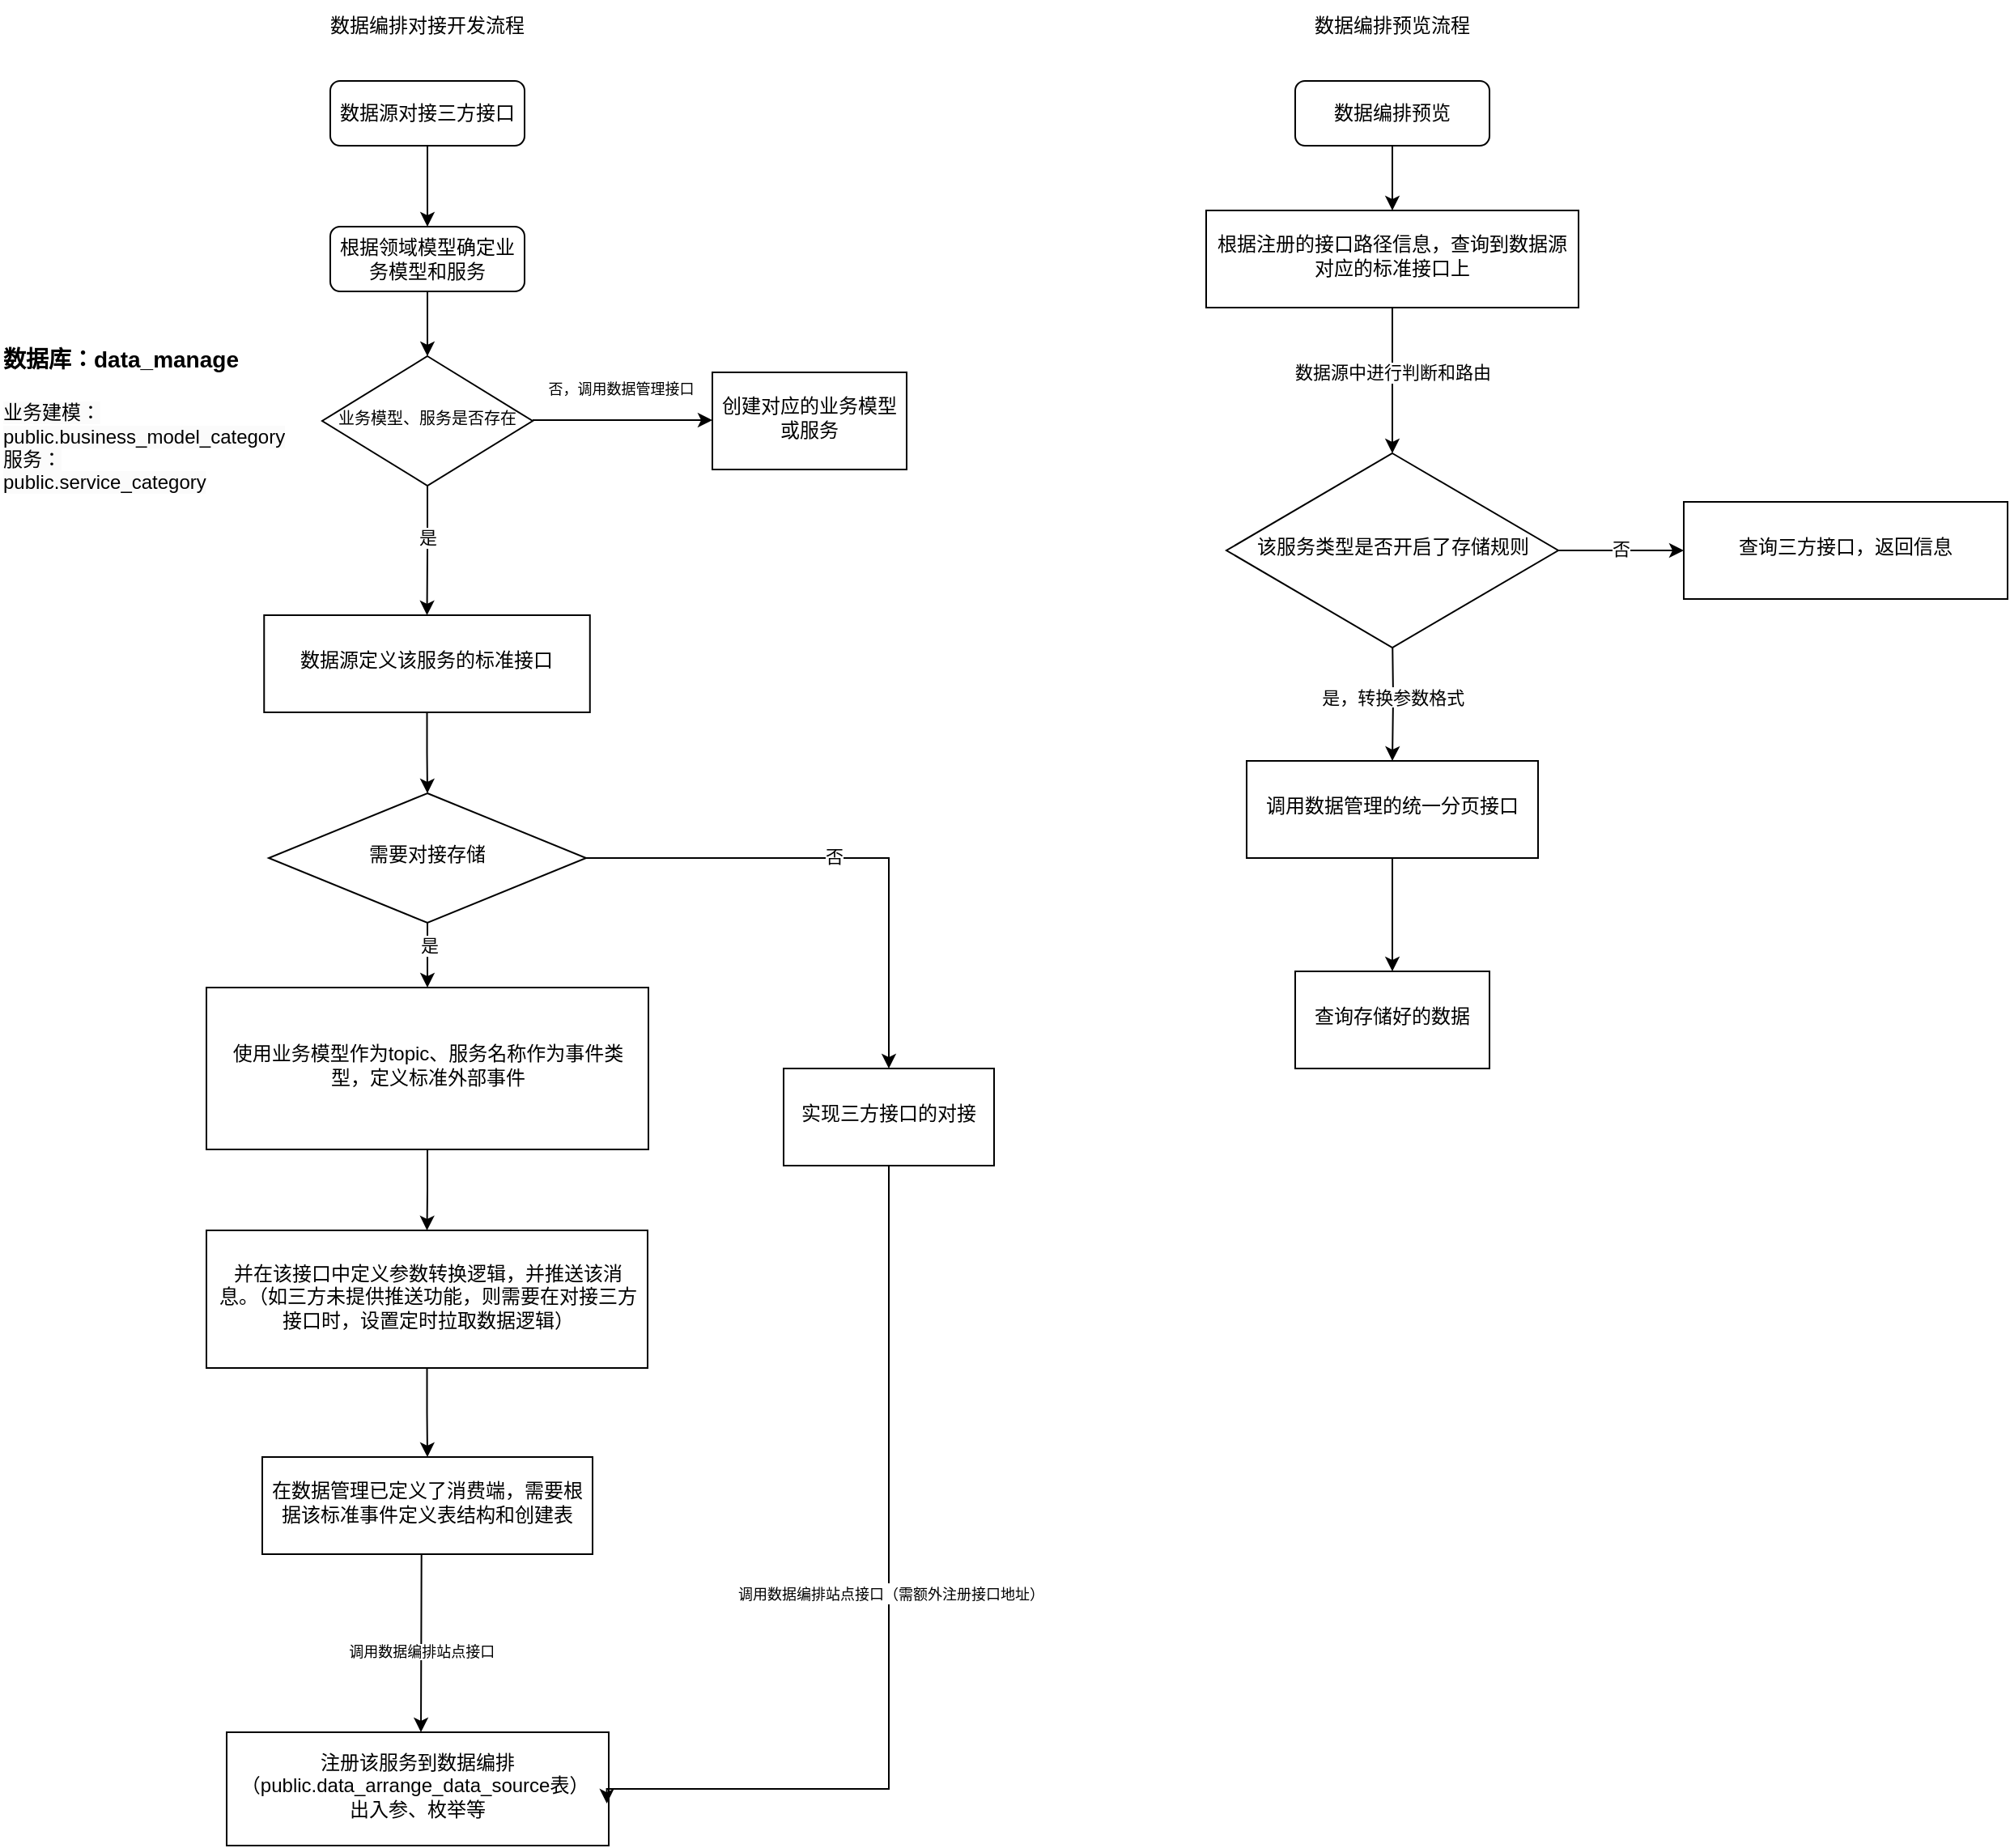<mxfile version="24.5.4" type="github">
  <diagram id="C5RBs43oDa-KdzZeNtuy" name="Page-1">
    <mxGraphModel dx="3217" dy="2412" grid="1" gridSize="10" guides="1" tooltips="1" connect="1" arrows="1" fold="1" page="1" pageScale="1" pageWidth="827" pageHeight="1169" math="0" shadow="0">
      <root>
        <mxCell id="WIyWlLk6GJQsqaUBKTNV-0" />
        <mxCell id="WIyWlLk6GJQsqaUBKTNV-1" parent="WIyWlLk6GJQsqaUBKTNV-0" />
        <mxCell id="DSE0VVEkv3fst9EGCnOD-71" value="" style="edgeStyle=orthogonalEdgeStyle;rounded=0;orthogonalLoop=1;jettySize=auto;html=1;fontFamily=Helvetica;fontSize=11;fontColor=default;labelBackgroundColor=default;resizable=0;" edge="1" parent="WIyWlLk6GJQsqaUBKTNV-1" source="WIyWlLk6GJQsqaUBKTNV-3">
          <mxGeometry relative="1" as="geometry">
            <mxPoint x="790" y="-20" as="targetPoint" />
          </mxGeometry>
        </mxCell>
        <mxCell id="WIyWlLk6GJQsqaUBKTNV-3" value="数据编排预览" style="rounded=1;whiteSpace=wrap;html=1;fontSize=12;glass=0;strokeWidth=1;shadow=0;" parent="WIyWlLk6GJQsqaUBKTNV-1" vertex="1">
          <mxGeometry x="730" y="-100" width="120" height="40" as="geometry" />
        </mxCell>
        <mxCell id="DSE0VVEkv3fst9EGCnOD-64" value="" style="edgeStyle=orthogonalEdgeStyle;rounded=0;orthogonalLoop=1;jettySize=auto;html=1;fontFamily=Helvetica;fontSize=11;fontColor=default;labelBackgroundColor=default;resizable=0;" edge="1" parent="WIyWlLk6GJQsqaUBKTNV-1" target="DSE0VVEkv3fst9EGCnOD-63">
          <mxGeometry relative="1" as="geometry">
            <mxPoint x="790" y="240" as="sourcePoint" />
          </mxGeometry>
        </mxCell>
        <mxCell id="DSE0VVEkv3fst9EGCnOD-65" value="是，转换参数格式" style="edgeLabel;align=center;verticalAlign=middle;resizable=0;points=[];fontFamily=Helvetica;fontSize=11;fontColor=default;labelBackgroundColor=default;fillColor=none;gradientColor=none;" vertex="1" connectable="0" parent="DSE0VVEkv3fst9EGCnOD-64">
          <mxGeometry x="-0.255" relative="1" as="geometry">
            <mxPoint y="10" as="offset" />
          </mxGeometry>
        </mxCell>
        <mxCell id="DSE0VVEkv3fst9EGCnOD-17" value="" style="edgeStyle=orthogonalEdgeStyle;rounded=0;orthogonalLoop=1;jettySize=auto;html=1;" edge="1" parent="WIyWlLk6GJQsqaUBKTNV-1" source="DSE0VVEkv3fst9EGCnOD-1" target="DSE0VVEkv3fst9EGCnOD-16">
          <mxGeometry relative="1" as="geometry" />
        </mxCell>
        <mxCell id="DSE0VVEkv3fst9EGCnOD-1" value="数据源对接三方接口" style="rounded=1;whiteSpace=wrap;html=1;fontSize=12;glass=0;strokeWidth=1;shadow=0;" vertex="1" parent="WIyWlLk6GJQsqaUBKTNV-1">
          <mxGeometry x="134" y="-100" width="120" height="40" as="geometry" />
        </mxCell>
        <mxCell id="DSE0VVEkv3fst9EGCnOD-11" value="数据编排对接开发流程" style="text;align=center;verticalAlign=middle;resizable=0;points=[];autosize=1;strokeColor=none;fillColor=none;" vertex="1" parent="WIyWlLk6GJQsqaUBKTNV-1">
          <mxGeometry x="124" y="-150" width="140" height="30" as="geometry" />
        </mxCell>
        <mxCell id="DSE0VVEkv3fst9EGCnOD-12" value="数据编排预览流程" style="text;align=center;verticalAlign=middle;resizable=0;points=[];autosize=1;strokeColor=none;fillColor=none;" vertex="1" parent="WIyWlLk6GJQsqaUBKTNV-1">
          <mxGeometry x="730" y="-150" width="120" height="30" as="geometry" />
        </mxCell>
        <mxCell id="DSE0VVEkv3fst9EGCnOD-26" value="" style="edgeStyle=orthogonalEdgeStyle;rounded=0;orthogonalLoop=1;jettySize=auto;html=1;" edge="1" parent="WIyWlLk6GJQsqaUBKTNV-1" source="DSE0VVEkv3fst9EGCnOD-16" target="DSE0VVEkv3fst9EGCnOD-19">
          <mxGeometry relative="1" as="geometry" />
        </mxCell>
        <mxCell id="DSE0VVEkv3fst9EGCnOD-16" value="根据领域模型确定业务模型和服务" style="rounded=1;whiteSpace=wrap;html=1;fontSize=12;glass=0;strokeWidth=1;shadow=0;" vertex="1" parent="WIyWlLk6GJQsqaUBKTNV-1">
          <mxGeometry x="134" y="-10" width="120" height="40" as="geometry" />
        </mxCell>
        <mxCell id="DSE0VVEkv3fst9EGCnOD-21" value="" style="edgeStyle=orthogonalEdgeStyle;rounded=0;orthogonalLoop=1;jettySize=auto;html=1;" edge="1" parent="WIyWlLk6GJQsqaUBKTNV-1">
          <mxGeometry relative="1" as="geometry">
            <mxPoint x="259" y="109.5" as="sourcePoint" />
            <mxPoint x="370" y="109.5" as="targetPoint" />
          </mxGeometry>
        </mxCell>
        <mxCell id="DSE0VVEkv3fst9EGCnOD-22" value="否，调用数据管理接口" style="edgeLabel;align=center;verticalAlign=middle;resizable=0;points=[];fontSize=9;" vertex="1" connectable="0" parent="DSE0VVEkv3fst9EGCnOD-21">
          <mxGeometry x="-0.304" y="-1" relative="1" as="geometry">
            <mxPoint x="16" y="-21" as="offset" />
          </mxGeometry>
        </mxCell>
        <mxCell id="DSE0VVEkv3fst9EGCnOD-24" value="" style="edgeStyle=orthogonalEdgeStyle;rounded=0;orthogonalLoop=1;jettySize=auto;html=1;entryX=0.5;entryY=0;entryDx=0;entryDy=0;" edge="1" parent="WIyWlLk6GJQsqaUBKTNV-1" source="DSE0VVEkv3fst9EGCnOD-19" target="DSE0VVEkv3fst9EGCnOD-75">
          <mxGeometry relative="1" as="geometry">
            <mxPoint x="194" y="220" as="targetPoint" />
          </mxGeometry>
        </mxCell>
        <mxCell id="DSE0VVEkv3fst9EGCnOD-25" value="是" style="edgeLabel;html=1;align=center;verticalAlign=middle;resizable=0;points=[];" vertex="1" connectable="0" parent="DSE0VVEkv3fst9EGCnOD-24">
          <mxGeometry x="-0.197" relative="1" as="geometry">
            <mxPoint as="offset" />
          </mxGeometry>
        </mxCell>
        <mxCell id="DSE0VVEkv3fst9EGCnOD-19" value="业务模型、服务是否存在" style="rhombus;whiteSpace=wrap;html=1;shadow=0;fontFamily=Helvetica;fontSize=10;align=center;strokeWidth=1;spacing=6;spacingTop=-4;" vertex="1" parent="WIyWlLk6GJQsqaUBKTNV-1">
          <mxGeometry x="129" y="70" width="130" height="80" as="geometry" />
        </mxCell>
        <mxCell id="DSE0VVEkv3fst9EGCnOD-20" value="创建对应的业务模型或服务" style="whiteSpace=wrap;html=1;shadow=0;strokeWidth=1;spacing=6;spacingTop=-4;" vertex="1" parent="WIyWlLk6GJQsqaUBKTNV-1">
          <mxGeometry x="370" y="80" width="120" height="60" as="geometry" />
        </mxCell>
        <mxCell id="DSE0VVEkv3fst9EGCnOD-29" value="" style="edgeStyle=orthogonalEdgeStyle;rounded=0;orthogonalLoop=1;jettySize=auto;html=1;exitX=0.5;exitY=1;exitDx=0;exitDy=0;" edge="1" parent="WIyWlLk6GJQsqaUBKTNV-1">
          <mxGeometry relative="1" as="geometry">
            <mxPoint x="140" y="760" as="sourcePoint" />
            <mxPoint x="190" y="920" as="targetPoint" />
          </mxGeometry>
        </mxCell>
        <mxCell id="DSE0VVEkv3fst9EGCnOD-30" value="调用数据编排站点接口" style="edgeLabel;align=center;verticalAlign=middle;resizable=0;fontSize=9;labelPosition=center;verticalLabelPosition=middle;" vertex="1" connectable="0" parent="DSE0VVEkv3fst9EGCnOD-29">
          <mxGeometry relative="1" as="geometry">
            <mxPoint y="55" as="offset" />
          </mxGeometry>
        </mxCell>
        <mxCell id="DSE0VVEkv3fst9EGCnOD-28" value="注册该服务到数据编排（public.data_arrange_data_source表）&amp;nbsp; 出入参、枚举等" style="whiteSpace=wrap;html=1;shadow=0;strokeWidth=1;spacing=6;spacingTop=-4;" vertex="1" parent="WIyWlLk6GJQsqaUBKTNV-1">
          <mxGeometry x="70" y="920" width="236" height="70" as="geometry" />
        </mxCell>
        <mxCell id="DSE0VVEkv3fst9EGCnOD-32" value="在数据管理已定义了消费端，需要根据该标准事件定义表结构和创建表" style="whiteSpace=wrap;html=1;shadow=0;strokeWidth=1;spacing=6;spacingTop=-4;" vertex="1" parent="WIyWlLk6GJQsqaUBKTNV-1">
          <mxGeometry x="92" y="750" width="204" height="60" as="geometry" />
        </mxCell>
        <mxCell id="DSE0VVEkv3fst9EGCnOD-39" value="" style="edgeStyle=orthogonalEdgeStyle;rounded=0;orthogonalLoop=1;jettySize=auto;html=1;fontFamily=Helvetica;fontSize=11;fontColor=default;labelBackgroundColor=default;resizable=0;" edge="1" parent="WIyWlLk6GJQsqaUBKTNV-1" source="DSE0VVEkv3fst9EGCnOD-36" target="DSE0VVEkv3fst9EGCnOD-38">
          <mxGeometry relative="1" as="geometry" />
        </mxCell>
        <mxCell id="DSE0VVEkv3fst9EGCnOD-40" value="是" style="edgeLabel;html=1;align=center;verticalAlign=middle;resizable=0;points=[];fontFamily=Helvetica;fontSize=11;fontColor=default;labelBackgroundColor=default;fillColor=none;gradientColor=none;" vertex="1" connectable="0" parent="DSE0VVEkv3fst9EGCnOD-39">
          <mxGeometry x="-0.289" y="1" relative="1" as="geometry">
            <mxPoint as="offset" />
          </mxGeometry>
        </mxCell>
        <mxCell id="DSE0VVEkv3fst9EGCnOD-45" value="" style="edgeStyle=orthogonalEdgeStyle;rounded=0;orthogonalLoop=1;jettySize=auto;html=1;fontFamily=Helvetica;fontSize=11;fontColor=default;labelBackgroundColor=default;resizable=0;" edge="1" parent="WIyWlLk6GJQsqaUBKTNV-1" source="DSE0VVEkv3fst9EGCnOD-36" target="DSE0VVEkv3fst9EGCnOD-44">
          <mxGeometry relative="1" as="geometry" />
        </mxCell>
        <mxCell id="DSE0VVEkv3fst9EGCnOD-46" value="否" style="edgeLabel;html=1;align=center;verticalAlign=middle;resizable=0;points=[];fontFamily=Helvetica;fontSize=11;fontColor=default;labelBackgroundColor=default;fillColor=none;gradientColor=none;" vertex="1" connectable="0" parent="DSE0VVEkv3fst9EGCnOD-45">
          <mxGeometry x="-0.034" y="1" relative="1" as="geometry">
            <mxPoint as="offset" />
          </mxGeometry>
        </mxCell>
        <mxCell id="DSE0VVEkv3fst9EGCnOD-36" value="需要对接存储" style="rhombus;whiteSpace=wrap;html=1;shadow=0;strokeWidth=1;spacing=6;spacingTop=-4;" vertex="1" parent="WIyWlLk6GJQsqaUBKTNV-1">
          <mxGeometry x="96" y="340" width="196" height="80" as="geometry" />
        </mxCell>
        <mxCell id="DSE0VVEkv3fst9EGCnOD-61" value="" style="edgeStyle=orthogonalEdgeStyle;rounded=0;orthogonalLoop=1;jettySize=auto;html=1;fontFamily=Helvetica;fontSize=11;fontColor=default;labelBackgroundColor=default;resizable=0;" edge="1" parent="WIyWlLk6GJQsqaUBKTNV-1" source="DSE0VVEkv3fst9EGCnOD-38" target="DSE0VVEkv3fst9EGCnOD-60">
          <mxGeometry relative="1" as="geometry" />
        </mxCell>
        <mxCell id="DSE0VVEkv3fst9EGCnOD-38" value="使用业务模型作为topic、服务名称作为事件类型，定义标准外部事件" style="whiteSpace=wrap;html=1;shadow=0;strokeWidth=1;spacing=6;spacingTop=-4;" vertex="1" parent="WIyWlLk6GJQsqaUBKTNV-1">
          <mxGeometry x="57.5" y="460" width="273" height="100" as="geometry" />
        </mxCell>
        <mxCell id="DSE0VVEkv3fst9EGCnOD-44" value="实现三方接口的对接" style="whiteSpace=wrap;html=1;shadow=0;strokeWidth=1;spacing=6;spacingTop=-4;" vertex="1" parent="WIyWlLk6GJQsqaUBKTNV-1">
          <mxGeometry x="414" y="510" width="130" height="60" as="geometry" />
        </mxCell>
        <mxCell id="DSE0VVEkv3fst9EGCnOD-52" style="edgeStyle=orthogonalEdgeStyle;rounded=0;orthogonalLoop=1;jettySize=auto;html=1;entryX=0.995;entryY=0.629;entryDx=0;entryDy=0;entryPerimeter=0;fontFamily=Helvetica;fontSize=11;fontColor=default;labelBackgroundColor=default;resizable=0;" edge="1" parent="WIyWlLk6GJQsqaUBKTNV-1" source="DSE0VVEkv3fst9EGCnOD-44" target="DSE0VVEkv3fst9EGCnOD-28">
          <mxGeometry relative="1" as="geometry">
            <Array as="points">
              <mxPoint x="479" y="955" />
              <mxPoint x="305" y="955" />
            </Array>
          </mxGeometry>
        </mxCell>
        <mxCell id="DSE0VVEkv3fst9EGCnOD-53" value="&lt;span style=&quot;font-size: 9px;&quot;&gt;调用数据编排站点接口（需额外注册接口地址）&lt;/span&gt;" style="edgeLabel;html=1;align=center;verticalAlign=middle;resizable=0;points=[];fontFamily=Helvetica;fontSize=11;fontColor=default;labelBackgroundColor=default;fillColor=none;gradientColor=none;" vertex="1" connectable="0" parent="DSE0VVEkv3fst9EGCnOD-52">
          <mxGeometry x="-0.07" y="1" relative="1" as="geometry">
            <mxPoint as="offset" />
          </mxGeometry>
        </mxCell>
        <mxCell id="DSE0VVEkv3fst9EGCnOD-59" value="&lt;h1 style=&quot;margin-top: 0px;&quot;&gt;&lt;font style=&quot;font-size: 14px;&quot;&gt;数据库：data_manage&lt;/font&gt;&lt;/h1&gt;&lt;p&gt;&lt;span style=&quot;font-size: 12px; text-align: center; background-color: rgb(251, 251, 251);&quot;&gt;业务建模：&lt;br&gt;public.business_model_category&lt;/span&gt;&lt;br style=&quot;font-size: 12px; text-align: center; background-color: rgb(251, 251, 251);&quot;&gt;&lt;span style=&quot;font-size: 12px; text-align: center; background-color: rgb(251, 251, 251);&quot;&gt;服务：&lt;br&gt;public.service_category&lt;/span&gt;&lt;br style=&quot;font-size: 12px; text-align: center; background-color: rgb(251, 251, 251);&quot;&gt;&lt;span style=&quot;text-wrap: nowrap; background-color: rgb(251, 251, 251); color: rgba(0, 0, 0, 0); font-family: monospace; font-size: 0px;&quot;&gt;fu%3CmxGraphModel%3E%3Croot%3E%3CmxCell%20id%3D%220%22%2F%3E%3CmxCell%20id%3D%221%22%20parent%3D%220%22%2F%3E%3CmxCell%20id%3D%222%22%20value%3D%22%E5%88%9B%E5%BB%BA%E5%AF%B9%E5%BA%94%E7%9A%84%E4%B8%9A%E5%8A%A1%E6%A8%A1%E5%9E%8B%E6%88%96%E6%9C%8D%E5%8A%A1%22%20style%3D%22whiteSpace%3Dwrap%3Bhtml%3D1%3Bshadow%3D0%3BstrokeWidth%3D1%3Bspacing%3D6%3BspacingTop%3D-4%3B%22%20vertex%3D%221%22%20parent%3D%221%22%3E%3CmxGeometry%20x%3D%22370%22%20y%3D%2270%22%20width%3D%22120%22%20height%3D%2260%22%20as%3D%22geometry%22%2F%3E%3C%2FmxCell%3E%3C%2Froot%3E%3C%2FmxGraphModel%3Efufuaasoidjasoda&lt;/span&gt;&lt;br&gt;&lt;/p&gt;" style="text;html=1;whiteSpace=wrap;overflow=hidden;rounded=0;fontFamily=Helvetica;fontSize=11;fontColor=default;labelBackgroundColor=default;resizable=0;" vertex="1" parent="WIyWlLk6GJQsqaUBKTNV-1">
          <mxGeometry x="-70" y="50" width="180" height="120" as="geometry" />
        </mxCell>
        <mxCell id="DSE0VVEkv3fst9EGCnOD-62" value="" style="edgeStyle=orthogonalEdgeStyle;rounded=0;orthogonalLoop=1;jettySize=auto;html=1;fontFamily=Helvetica;fontSize=11;fontColor=default;labelBackgroundColor=default;resizable=0;" edge="1" parent="WIyWlLk6GJQsqaUBKTNV-1" source="DSE0VVEkv3fst9EGCnOD-60" target="DSE0VVEkv3fst9EGCnOD-32">
          <mxGeometry relative="1" as="geometry" />
        </mxCell>
        <mxCell id="DSE0VVEkv3fst9EGCnOD-60" value="并在该接口中定义参数转换逻辑，并推送该消息。（如三方未提供推送功能，则需要在对接三方接口时，设置定时拉取数据逻辑）" style="whiteSpace=wrap;html=1;shadow=0;strokeWidth=1;spacing=6;spacingTop=-4;" vertex="1" parent="WIyWlLk6GJQsqaUBKTNV-1">
          <mxGeometry x="57.5" y="610" width="272.5" height="85" as="geometry" />
        </mxCell>
        <mxCell id="DSE0VVEkv3fst9EGCnOD-67" value="" style="edgeStyle=orthogonalEdgeStyle;rounded=0;orthogonalLoop=1;jettySize=auto;html=1;fontFamily=Helvetica;fontSize=11;fontColor=default;labelBackgroundColor=default;resizable=0;" edge="1" parent="WIyWlLk6GJQsqaUBKTNV-1" source="DSE0VVEkv3fst9EGCnOD-63" target="DSE0VVEkv3fst9EGCnOD-66">
          <mxGeometry relative="1" as="geometry" />
        </mxCell>
        <mxCell id="DSE0VVEkv3fst9EGCnOD-63" value="调用数据管理的统一分页接口" style="whiteSpace=wrap;html=1;shadow=0;strokeWidth=1;spacing=6;spacingTop=-4;" vertex="1" parent="WIyWlLk6GJQsqaUBKTNV-1">
          <mxGeometry x="700" y="320" width="180" height="60" as="geometry" />
        </mxCell>
        <mxCell id="DSE0VVEkv3fst9EGCnOD-66" value="查询存储好的数据" style="whiteSpace=wrap;html=1;shadow=0;strokeWidth=1;spacing=6;spacingTop=-4;" vertex="1" parent="WIyWlLk6GJQsqaUBKTNV-1">
          <mxGeometry x="730" y="450" width="120" height="60" as="geometry" />
        </mxCell>
        <mxCell id="DSE0VVEkv3fst9EGCnOD-68" value="查询三方接口，返回信息" style="whiteSpace=wrap;html=1;shadow=0;strokeWidth=1;spacing=6;spacingTop=-4;" vertex="1" parent="WIyWlLk6GJQsqaUBKTNV-1">
          <mxGeometry x="970" y="160" width="200" height="60" as="geometry" />
        </mxCell>
        <mxCell id="DSE0VVEkv3fst9EGCnOD-80" value="" style="edgeStyle=orthogonalEdgeStyle;rounded=0;orthogonalLoop=1;jettySize=auto;html=1;fontFamily=Helvetica;fontSize=11;fontColor=default;labelBackgroundColor=default;resizable=0;" edge="1" parent="WIyWlLk6GJQsqaUBKTNV-1" source="DSE0VVEkv3fst9EGCnOD-74" target="DSE0VVEkv3fst9EGCnOD-68">
          <mxGeometry relative="1" as="geometry" />
        </mxCell>
        <mxCell id="DSE0VVEkv3fst9EGCnOD-82" value="否" style="edgeLabel;html=1;align=center;verticalAlign=middle;resizable=0;points=[];fontFamily=Helvetica;fontSize=11;fontColor=default;labelBackgroundColor=default;fillColor=none;gradientColor=none;" vertex="1" connectable="0" parent="DSE0VVEkv3fst9EGCnOD-80">
          <mxGeometry x="-0.032" y="1" relative="1" as="geometry">
            <mxPoint x="1" as="offset" />
          </mxGeometry>
        </mxCell>
        <mxCell id="DSE0VVEkv3fst9EGCnOD-74" value="该服务类型是否开启了存储规则" style="rhombus;whiteSpace=wrap;html=1;shadow=0;fontFamily=Helvetica;fontSize=12;align=center;strokeWidth=1;spacing=6;spacingTop=-4;" vertex="1" parent="WIyWlLk6GJQsqaUBKTNV-1">
          <mxGeometry x="687.5" y="130" width="205" height="120" as="geometry" />
        </mxCell>
        <mxCell id="DSE0VVEkv3fst9EGCnOD-77" value="" style="edgeStyle=orthogonalEdgeStyle;rounded=0;orthogonalLoop=1;jettySize=auto;html=1;fontFamily=Helvetica;fontSize=11;fontColor=default;labelBackgroundColor=default;resizable=0;" edge="1" parent="WIyWlLk6GJQsqaUBKTNV-1" source="DSE0VVEkv3fst9EGCnOD-75" target="DSE0VVEkv3fst9EGCnOD-36">
          <mxGeometry relative="1" as="geometry" />
        </mxCell>
        <mxCell id="DSE0VVEkv3fst9EGCnOD-75" value="数据源定义该服务的标准接口" style="whiteSpace=wrap;html=1;shadow=0;strokeWidth=1;spacing=6;spacingTop=-4;" vertex="1" parent="WIyWlLk6GJQsqaUBKTNV-1">
          <mxGeometry x="93.13" y="230" width="201.25" height="60" as="geometry" />
        </mxCell>
        <mxCell id="DSE0VVEkv3fst9EGCnOD-79" value="" style="edgeStyle=orthogonalEdgeStyle;rounded=0;orthogonalLoop=1;jettySize=auto;html=1;fontFamily=Helvetica;fontSize=11;fontColor=default;labelBackgroundColor=default;resizable=0;" edge="1" parent="WIyWlLk6GJQsqaUBKTNV-1" source="DSE0VVEkv3fst9EGCnOD-78" target="DSE0VVEkv3fst9EGCnOD-74">
          <mxGeometry relative="1" as="geometry" />
        </mxCell>
        <mxCell id="DSE0VVEkv3fst9EGCnOD-81" value="数据源中进行判断和路由" style="edgeLabel;html=1;align=center;verticalAlign=middle;resizable=0;points=[];fontFamily=Helvetica;fontSize=11;fontColor=default;labelBackgroundColor=default;fillColor=none;gradientColor=none;" vertex="1" connectable="0" parent="DSE0VVEkv3fst9EGCnOD-79">
          <mxGeometry x="-0.133" y="-2" relative="1" as="geometry">
            <mxPoint x="2" y="1" as="offset" />
          </mxGeometry>
        </mxCell>
        <mxCell id="DSE0VVEkv3fst9EGCnOD-78" value="根据注册的接口路径信息，查询到数据源对应的标准接口上" style="whiteSpace=wrap;html=1;shadow=0;strokeWidth=1;spacing=6;spacingTop=-4;" vertex="1" parent="WIyWlLk6GJQsqaUBKTNV-1">
          <mxGeometry x="675" y="-20" width="230" height="60" as="geometry" />
        </mxCell>
      </root>
    </mxGraphModel>
  </diagram>
</mxfile>
